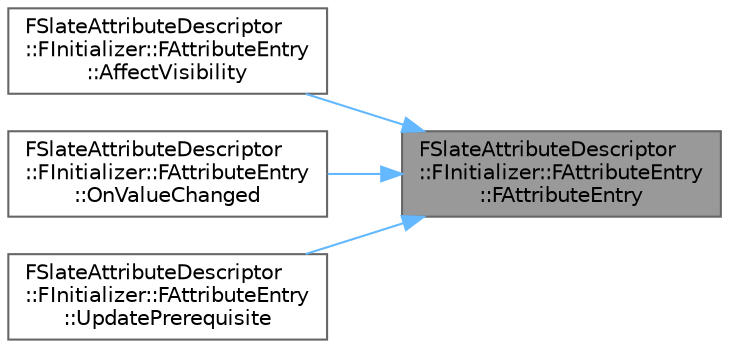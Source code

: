 digraph "FSlateAttributeDescriptor::FInitializer::FAttributeEntry::FAttributeEntry"
{
 // INTERACTIVE_SVG=YES
 // LATEX_PDF_SIZE
  bgcolor="transparent";
  edge [fontname=Helvetica,fontsize=10,labelfontname=Helvetica,labelfontsize=10];
  node [fontname=Helvetica,fontsize=10,shape=box,height=0.2,width=0.4];
  rankdir="RL";
  Node1 [id="Node000001",label="FSlateAttributeDescriptor\l::FInitializer::FAttributeEntry\l::FAttributeEntry",height=0.2,width=0.4,color="gray40", fillcolor="grey60", style="filled", fontcolor="black",tooltip=" "];
  Node1 -> Node2 [id="edge1_Node000001_Node000002",dir="back",color="steelblue1",style="solid",tooltip=" "];
  Node2 [id="Node000002",label="FSlateAttributeDescriptor\l::FInitializer::FAttributeEntry\l::AffectVisibility",height=0.2,width=0.4,color="grey40", fillcolor="white", style="filled",URL="$d6/dae/structFSlateAttributeDescriptor_1_1FInitializer_1_1FAttributeEntry.html#a58b78693adf0344d0b89c84046ba2214",tooltip="The attribute affect the visibility of the widget."];
  Node1 -> Node3 [id="edge2_Node000001_Node000003",dir="back",color="steelblue1",style="solid",tooltip=" "];
  Node3 [id="Node000003",label="FSlateAttributeDescriptor\l::FInitializer::FAttributeEntry\l::OnValueChanged",height=0.2,width=0.4,color="grey40", fillcolor="white", style="filled",URL="$d6/dae/structFSlateAttributeDescriptor_1_1FInitializer_1_1FAttributeEntry.html#ac971f912eaecb4f8013b163c8d7d1431",tooltip="Notified when the attribute value changed."];
  Node1 -> Node4 [id="edge3_Node000001_Node000004",dir="back",color="steelblue1",style="solid",tooltip=" "];
  Node4 [id="Node000004",label="FSlateAttributeDescriptor\l::FInitializer::FAttributeEntry\l::UpdatePrerequisite",height=0.2,width=0.4,color="grey40", fillcolor="white", style="filled",URL="$d6/dae/structFSlateAttributeDescriptor_1_1FInitializer_1_1FAttributeEntry.html#aee8a883150b20d4b2c6d7c0f63460eea",tooltip="Update the attribute after the prerequisite."];
}
